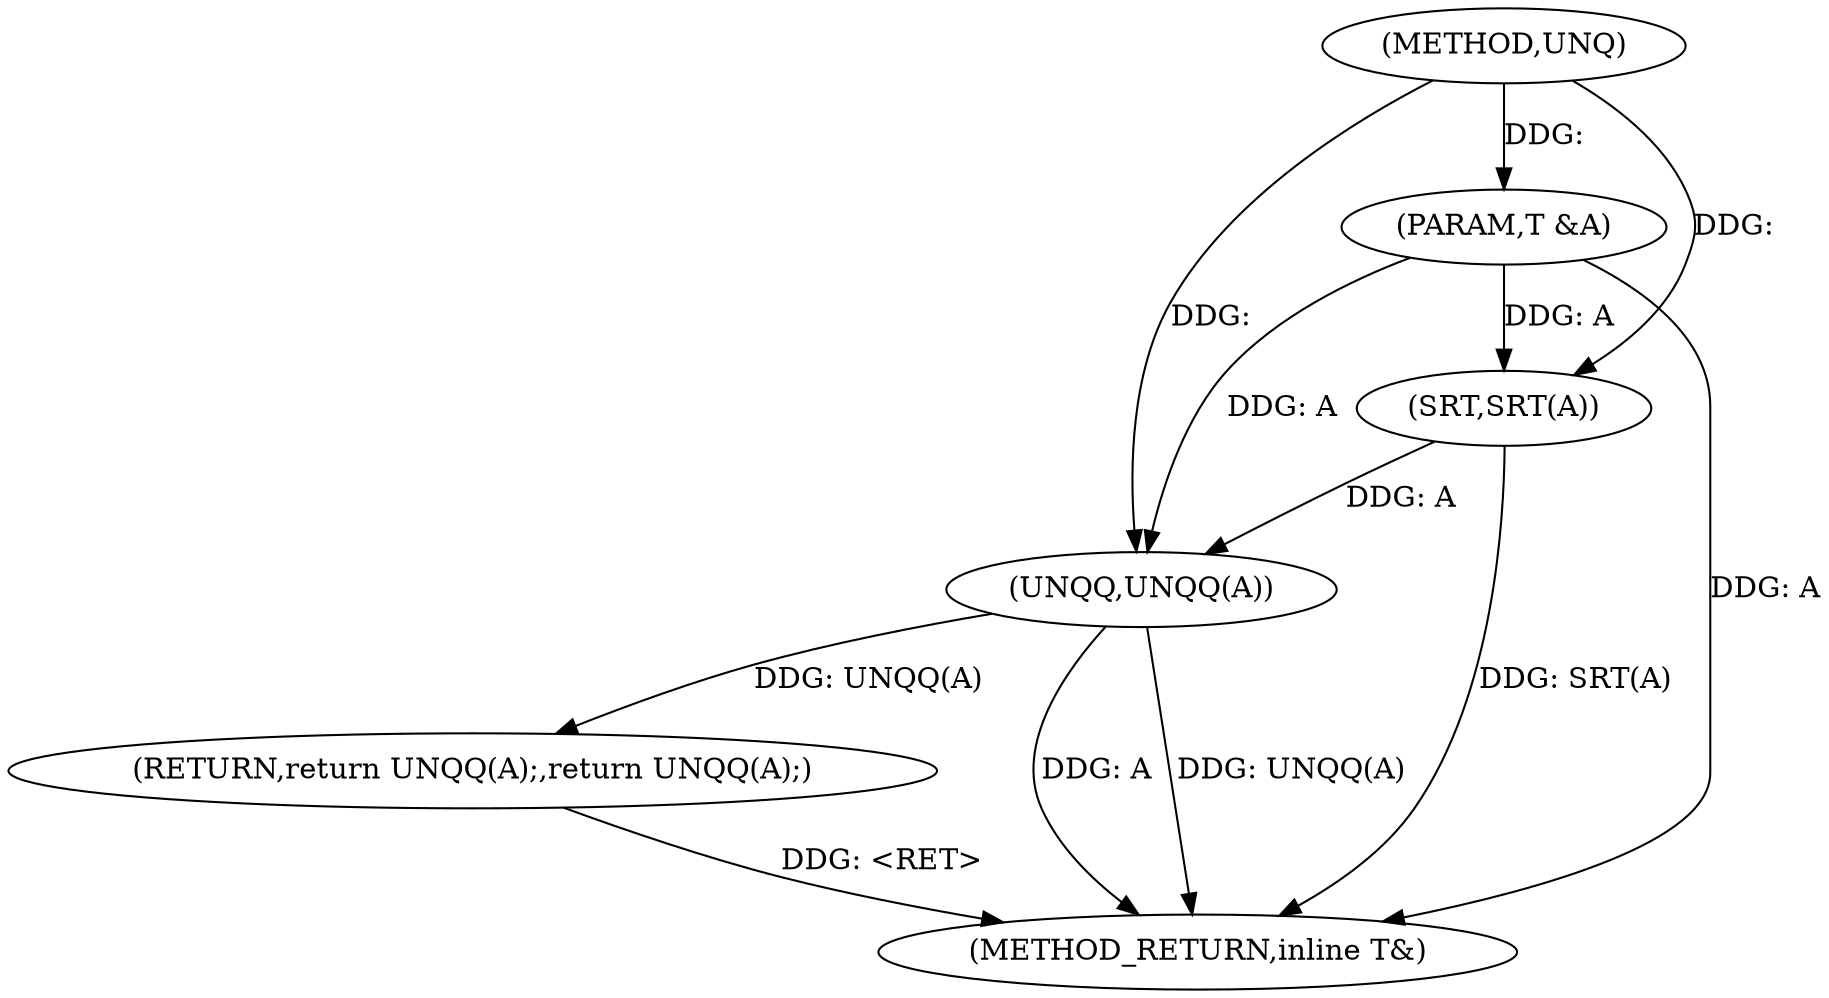 digraph "UNQ" {  
"1001336" [label = "(METHOD,UNQ)" ]
"1001344" [label = "(METHOD_RETURN,inline T&)" ]
"1001337" [label = "(PARAM,T &A)" ]
"1001339" [label = "(SRT,SRT(A))" ]
"1001341" [label = "(RETURN,return UNQQ(A);,return UNQQ(A);)" ]
"1001342" [label = "(UNQQ,UNQQ(A))" ]
  "1001337" -> "1001344"  [ label = "DDG: A"] 
  "1001339" -> "1001344"  [ label = "DDG: SRT(A)"] 
  "1001342" -> "1001344"  [ label = "DDG: A"] 
  "1001342" -> "1001344"  [ label = "DDG: UNQQ(A)"] 
  "1001341" -> "1001344"  [ label = "DDG: <RET>"] 
  "1001336" -> "1001337"  [ label = "DDG: "] 
  "1001342" -> "1001341"  [ label = "DDG: UNQQ(A)"] 
  "1001337" -> "1001339"  [ label = "DDG: A"] 
  "1001336" -> "1001339"  [ label = "DDG: "] 
  "1001339" -> "1001342"  [ label = "DDG: A"] 
  "1001337" -> "1001342"  [ label = "DDG: A"] 
  "1001336" -> "1001342"  [ label = "DDG: "] 
}
